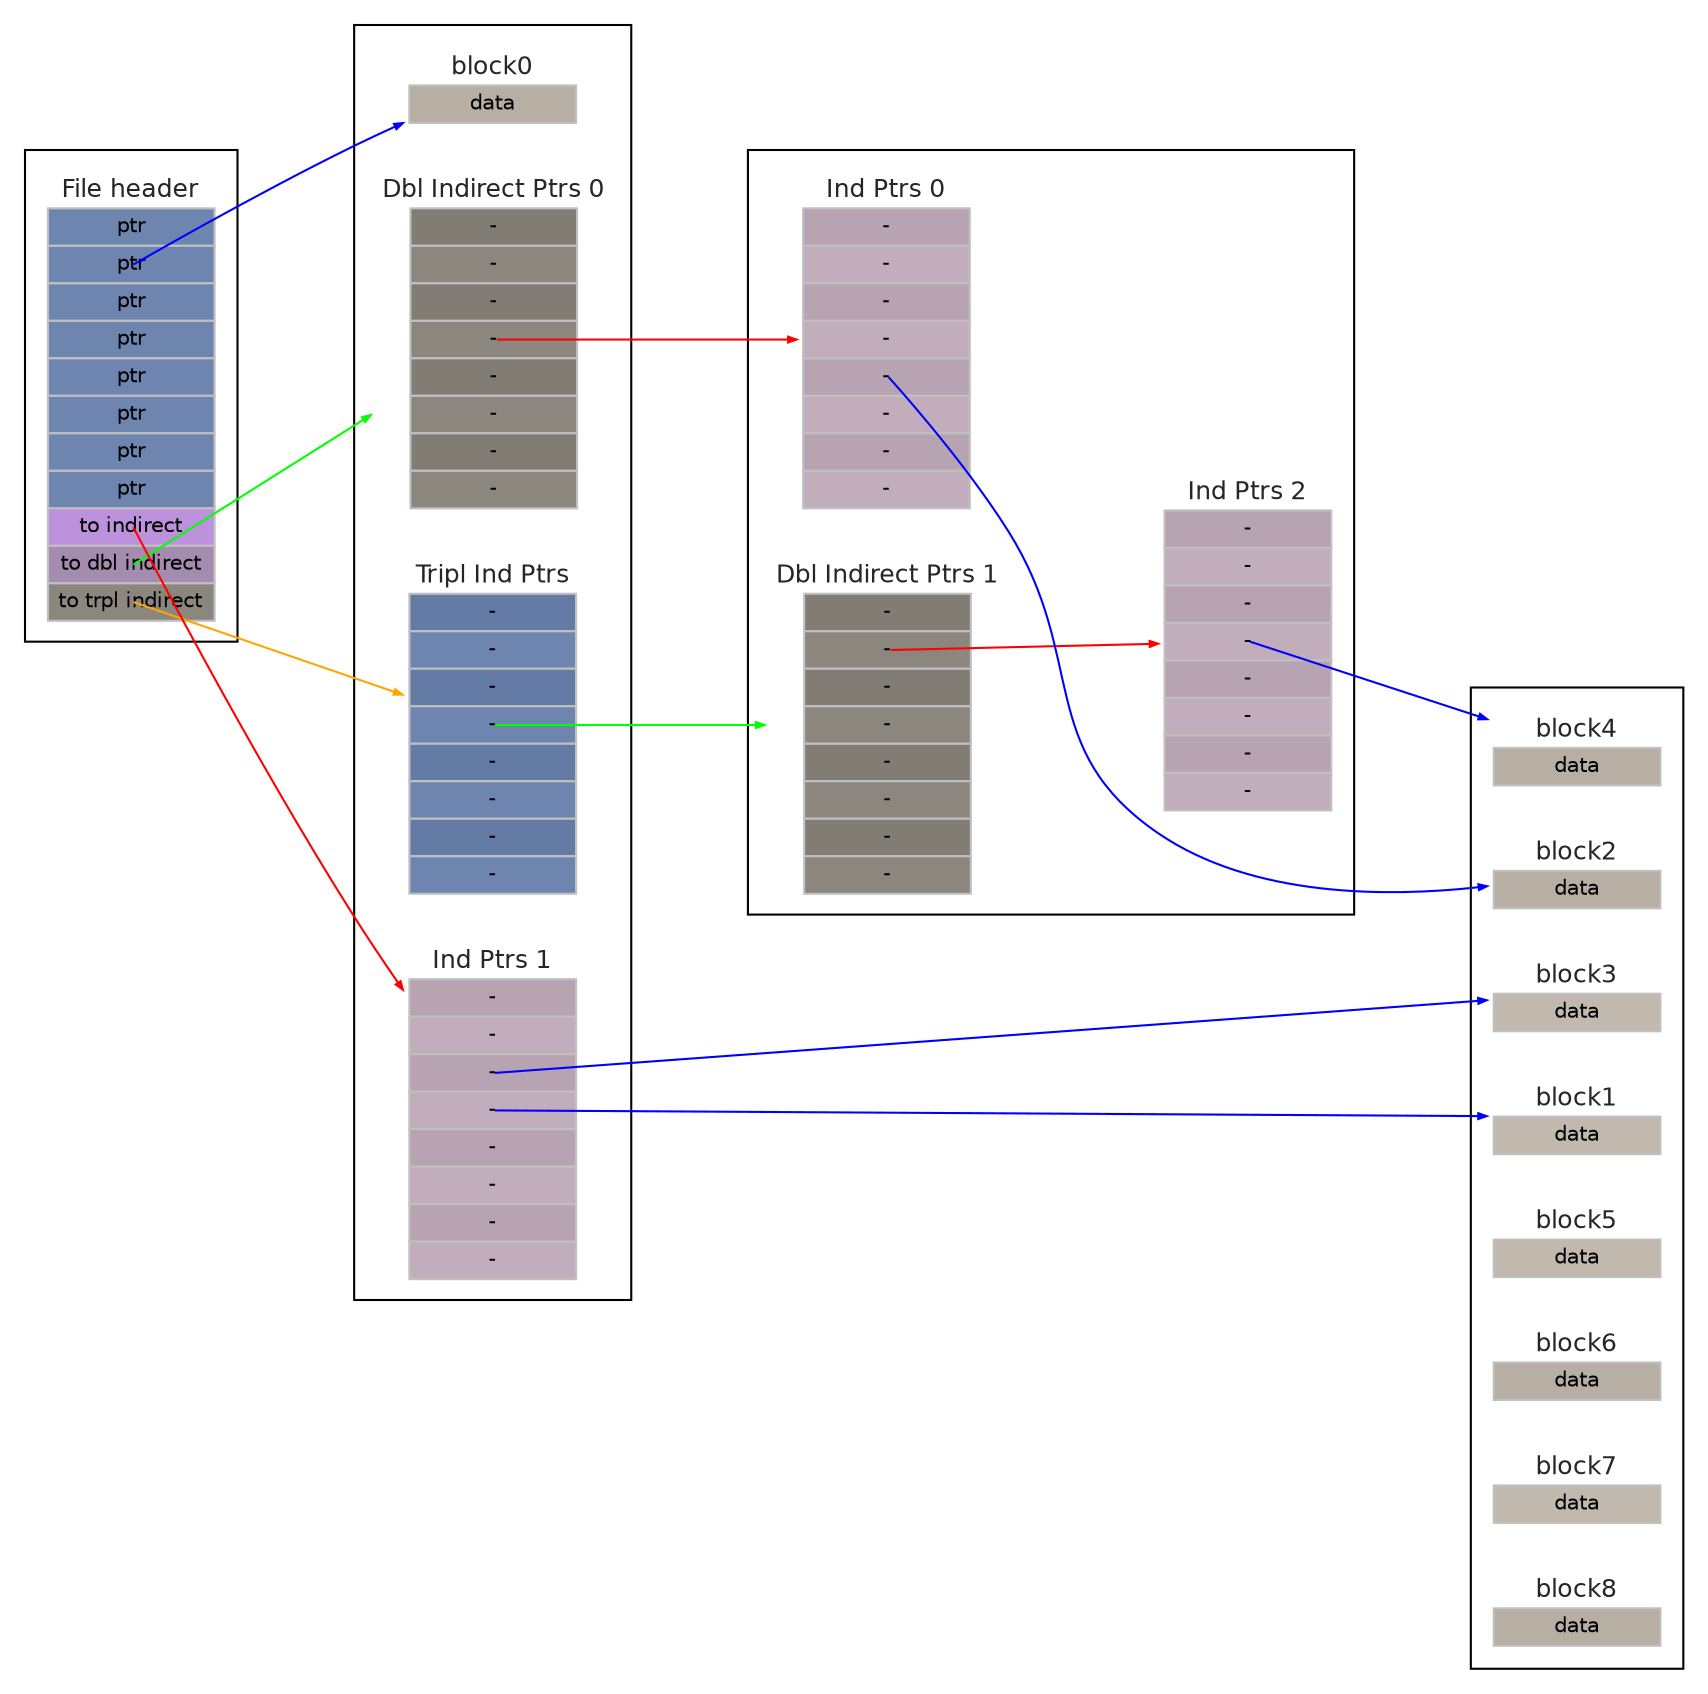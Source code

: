 digraph "memsim/diag/diagsample5" {
	graph [fontname=Helvetica rankdir=LR ranksep=1.0]
	node [fontname=Helvetica fontsize=8 margin="0.04 0.04" shape=none width=0.4]
	edge [arrowsize=0.4]
	top:9:c -> dbox0 [color=green headclip=true tailclip=false]
	top:10:c -> tbox0 [color=orange headclip=true tailclip=false]
	dbox1:1:c -> ibox2 [color=red headclip=true tailclip=false]
	tbox0:3:c -> dbox1 [color=green headclip=true tailclip=false]
	top:8:c -> ibox1 [color=red headclip=true tailclip=false]
	ibox0:4:c -> tiny2 [color=blue headclip=true tailclip=false]
	ibox1:3:c -> tiny1 [color=blue headclip=true tailclip=false]
	ibox1:2:c -> tiny3 [color=blue headclip=true tailclip=false]
	ibox2:3:c -> tiny4 [color=blue headclip=true tailclip=false]
	top:1:c -> tiny0 [color=blue headclip=true tailclip=false]
	dbox0:3:c -> ibox0 [color=red headclip=true tailclip=false]
	subgraph cluster_first {
		top [label=<<table border="0.1" cellborder="1" cellspacing="0"><TR><TD border="0.0" ><font face="helvetica" color="grey15" point-size="12">File header</font></TD></TR><tr><td align="text" color="grey" bgcolor="#6e85af" height="18" fixedsize="true" width="80" port="0"><font point-size="10">ptr</font></td></tr><tr><td align="text" color="grey" bgcolor="#6e85af" height="18" fixedsize="true" width="80" port="1"><font point-size="10">ptr</font></td></tr><tr><td align="text" color="grey" bgcolor="#6e85af" height="18" fixedsize="true" width="80" port="2"><font point-size="10">ptr</font></td></tr><tr><td align="text" color="grey" bgcolor="#6e85af" height="18" fixedsize="true" width="80" port="3"><font point-size="10">ptr</font></td></tr><tr><td align="text" color="grey" bgcolor="#6e85af" height="18" fixedsize="true" width="80" port="4"><font point-size="10">ptr</font></td></tr><tr><td align="text" color="grey" bgcolor="#6e85af" height="18" fixedsize="true" width="80" port="5"><font point-size="10">ptr</font></td></tr><tr><td align="text" color="grey" bgcolor="#6e85af" height="18" fixedsize="true" width="80" port="6"><font point-size="10">ptr</font></td></tr><tr><td align="text" color="grey" bgcolor="#6e85af" height="18" fixedsize="true" width="80" port="7"><font point-size="10">ptr</font></td></tr><tr><td align="text" color="grey" bgcolor="#bd92dd" height="18" fixedsize="true" width="80" port="8"><font point-size="10">to indirect</font></td></tr><tr><td align="text" color="grey" bgcolor="#a48cae" height="18" fixedsize="true" width="80" port="9"><font point-size="10">to dbl indirect</font></td></tr><tr><td align="text" color="grey" bgcolor="#8b867e" height="18" fixedsize="true" width="80" port="10"><font point-size="10">to trpl indirect</font></td></tr></table>>]
		rank=sink
	}
	subgraph cluster_second {
		ibox1 [label=<<table border="0.1" cellborder="1" cellspacing="0"><TR><TD border="0.0" ><font face="helvetica" color="grey15" point-size="12">Ind Ptrs 1</font></TD></TR><tr><td align="text" color="grey" bgcolor="#b8a3b2" height="18" fixedsize="true" width="80" port="0"><font point-size="10">-</font></td></tr><tr><td align="text" color="grey" bgcolor="#c2adbc" height="18" fixedsize="true" width="80" port="1"><font point-size="10">-</font></td></tr><tr><td align="text" color="grey" bgcolor="#b8a3b2" height="18" fixedsize="true" width="80" port="2"><font point-size="10">-</font></td></tr><tr><td align="text" color="grey" bgcolor="#c2adbc" height="18" fixedsize="true" width="80" port="3"><font point-size="10">-</font></td></tr><tr><td align="text" color="grey" bgcolor="#b8a3b2" height="18" fixedsize="true" width="80" port="4"><font point-size="10">-</font></td></tr><tr><td align="text" color="grey" bgcolor="#c2adbc" height="18" fixedsize="true" width="80" port="5"><font point-size="10">-</font></td></tr><tr><td align="text" color="grey" bgcolor="#b8a3b2" height="18" fixedsize="true" width="80" port="6"><font point-size="10">-</font></td></tr><tr><td align="text" color="grey" bgcolor="#c2adbc" height="18" fixedsize="true" width="80" port="7"><font point-size="10">-</font></td></tr></table>>]
		dbox0 [label=<<table border="0.1" cellborder="1" cellspacing="0"><TR><TD border="0.0" ><font face="helvetica" color="grey15" point-size="12">Dbl Indirect Ptrs 0</font></TD></TR><tr><td align="text" color="grey" bgcolor="#817c74" height="18" fixedsize="true" width="80" port="0"><font point-size="10">-</font></td></tr><tr><td align="text" color="grey" bgcolor="#8b867e" height="18" fixedsize="true" width="80" port="1"><font point-size="10">-</font></td></tr><tr><td align="text" color="grey" bgcolor="#817c74" height="18" fixedsize="true" width="80" port="2"><font point-size="10">-</font></td></tr><tr><td align="text" color="grey" bgcolor="#8b867e" height="18" fixedsize="true" width="80" port="3"><font point-size="10">-</font></td></tr><tr><td align="text" color="grey" bgcolor="#817c74" height="18" fixedsize="true" width="80" port="4"><font point-size="10">-</font></td></tr><tr><td align="text" color="grey" bgcolor="#8b867e" height="18" fixedsize="true" width="80" port="5"><font point-size="10">-</font></td></tr><tr><td align="text" color="grey" bgcolor="#817c74" height="18" fixedsize="true" width="80" port="6"><font point-size="10">-</font></td></tr><tr><td align="text" color="grey" bgcolor="#8b867e" height="18" fixedsize="true" width="80" port="7"><font point-size="10">-</font></td></tr></table>>]
		tbox0 [label=<<table border="0.1" cellborder="1" cellspacing="0"><TR><TD border="0.0" ><font face="helvetica" color="grey15" point-size="12">Tripl Ind Ptrs</font></TD></TR><tr><td align="text" color="grey" bgcolor="#647ba5" height="18" fixedsize="true" width="80" port="0"><font point-size="10">-</font></td></tr><tr><td align="text" color="grey" bgcolor="#6e85af" height="18" fixedsize="true" width="80" port="1"><font point-size="10">-</font></td></tr><tr><td align="text" color="grey" bgcolor="#647ba5" height="18" fixedsize="true" width="80" port="2"><font point-size="10">-</font></td></tr><tr><td align="text" color="grey" bgcolor="#6e85af" height="18" fixedsize="true" width="80" port="3"><font point-size="10">-</font></td></tr><tr><td align="text" color="grey" bgcolor="#647ba5" height="18" fixedsize="true" width="80" port="4"><font point-size="10">-</font></td></tr><tr><td align="text" color="grey" bgcolor="#6e85af" height="18" fixedsize="true" width="80" port="5"><font point-size="10">-</font></td></tr><tr><td align="text" color="grey" bgcolor="#647ba5" height="18" fixedsize="true" width="80" port="6"><font point-size="10">-</font></td></tr><tr><td align="text" color="grey" bgcolor="#6e85af" height="18" fixedsize="true" width="80" port="7"><font point-size="10">-</font></td></tr></table>>]
		tiny0 [label=<<table border="0.1" cellborder="1" cellspacing="0"><TR><TD border="0.0" ><font face="helvetica" color="grey15" point-size="12">block0</font></TD></TR><tr><td align="text" color="grey" bgcolor="#b7aea4" height="18" fixedsize="true" width="80" port="only"><font point-size="10">data</font></td></tr></table>>]
		rank=same
	}
	subgraph cluster_third {
		ibox0 [label=<<table border="0.1" cellborder="1" cellspacing="0"><TR><TD border="0.0" ><font face="helvetica" color="grey15" point-size="12">Ind Ptrs 0</font></TD></TR><tr><td align="text" color="grey" bgcolor="#b8a3b2" height="18" fixedsize="true" width="80" port="0"><font point-size="10">-</font></td></tr><tr><td align="text" color="grey" bgcolor="#c2adbc" height="18" fixedsize="true" width="80" port="1"><font point-size="10">-</font></td></tr><tr><td align="text" color="grey" bgcolor="#b8a3b2" height="18" fixedsize="true" width="80" port="2"><font point-size="10">-</font></td></tr><tr><td align="text" color="grey" bgcolor="#c2adbc" height="18" fixedsize="true" width="80" port="3"><font point-size="10">-</font></td></tr><tr><td align="text" color="grey" bgcolor="#b8a3b2" height="18" fixedsize="true" width="80" port="4"><font point-size="10">-</font></td></tr><tr><td align="text" color="grey" bgcolor="#c2adbc" height="18" fixedsize="true" width="80" port="5"><font point-size="10">-</font></td></tr><tr><td align="text" color="grey" bgcolor="#b8a3b2" height="18" fixedsize="true" width="80" port="6"><font point-size="10">-</font></td></tr><tr><td align="text" color="grey" bgcolor="#c2adbc" height="18" fixedsize="true" width="80" port="7"><font point-size="10">-</font></td></tr></table>>]
		ibox2 [label=<<table border="0.1" cellborder="1" cellspacing="0"><TR><TD border="0.0" ><font face="helvetica" color="grey15" point-size="12">Ind Ptrs 2</font></TD></TR><tr><td align="text" color="grey" bgcolor="#b8a3b2" height="18" fixedsize="true" width="80" port="0"><font point-size="10">-</font></td></tr><tr><td align="text" color="grey" bgcolor="#c2adbc" height="18" fixedsize="true" width="80" port="1"><font point-size="10">-</font></td></tr><tr><td align="text" color="grey" bgcolor="#b8a3b2" height="18" fixedsize="true" width="80" port="2"><font point-size="10">-</font></td></tr><tr><td align="text" color="grey" bgcolor="#c2adbc" height="18" fixedsize="true" width="80" port="3"><font point-size="10">-</font></td></tr><tr><td align="text" color="grey" bgcolor="#b8a3b2" height="18" fixedsize="true" width="80" port="4"><font point-size="10">-</font></td></tr><tr><td align="text" color="grey" bgcolor="#c2adbc" height="18" fixedsize="true" width="80" port="5"><font point-size="10">-</font></td></tr><tr><td align="text" color="grey" bgcolor="#b8a3b2" height="18" fixedsize="true" width="80" port="6"><font point-size="10">-</font></td></tr><tr><td align="text" color="grey" bgcolor="#c2adbc" height="18" fixedsize="true" width="80" port="7"><font point-size="10">-</font></td></tr></table>>]
		dbox1 [label=<<table border="0.1" cellborder="1" cellspacing="0"><TR><TD border="0.0" ><font face="helvetica" color="grey15" point-size="12">Dbl Indirect Ptrs 1</font></TD></TR><tr><td align="text" color="grey" bgcolor="#817c74" height="18" fixedsize="true" width="80" port="0"><font point-size="10">-</font></td></tr><tr><td align="text" color="grey" bgcolor="#8b867e" height="18" fixedsize="true" width="80" port="1"><font point-size="10">-</font></td></tr><tr><td align="text" color="grey" bgcolor="#817c74" height="18" fixedsize="true" width="80" port="2"><font point-size="10">-</font></td></tr><tr><td align="text" color="grey" bgcolor="#8b867e" height="18" fixedsize="true" width="80" port="3"><font point-size="10">-</font></td></tr><tr><td align="text" color="grey" bgcolor="#817c74" height="18" fixedsize="true" width="80" port="4"><font point-size="10">-</font></td></tr><tr><td align="text" color="grey" bgcolor="#8b867e" height="18" fixedsize="true" width="80" port="5"><font point-size="10">-</font></td></tr><tr><td align="text" color="grey" bgcolor="#817c74" height="18" fixedsize="true" width="80" port="6"><font point-size="10">-</font></td></tr><tr><td align="text" color="grey" bgcolor="#8b867e" height="18" fixedsize="true" width="80" port="7"><font point-size="10">-</font></td></tr></table>>]
		rank=same
	}
	subgraph cluster_fourth {
		tiny0 [label=<<table border="0.1" cellborder="1" cellspacing="0"><TR><TD border="0.0" ><font face="helvetica" color="grey15" point-size="12">block0</font></TD></TR><tr><td align="text" color="grey" bgcolor="#b7aea4" height="18" fixedsize="true" width="80" port="only"><font point-size="10">data</font></td></tr></table>>]
		tiny1 [label=<<table border="0.1" cellborder="1" cellspacing="0"><TR><TD border="0.0" ><font face="helvetica" color="grey15" point-size="12">block1</font></TD></TR><tr><td align="text" color="grey" bgcolor="#c1b8ae" height="18" fixedsize="true" width="80" port="only"><font point-size="10">data</font></td></tr></table>>]
		tiny2 [label=<<table border="0.1" cellborder="1" cellspacing="0"><TR><TD border="0.0" ><font face="helvetica" color="grey15" point-size="12">block2</font></TD></TR><tr><td align="text" color="grey" bgcolor="#b7aea4" height="18" fixedsize="true" width="80" port="only"><font point-size="10">data</font></td></tr></table>>]
		tiny3 [label=<<table border="0.1" cellborder="1" cellspacing="0"><TR><TD border="0.0" ><font face="helvetica" color="grey15" point-size="12">block3</font></TD></TR><tr><td align="text" color="grey" bgcolor="#c1b8ae" height="18" fixedsize="true" width="80" port="only"><font point-size="10">data</font></td></tr></table>>]
		tiny4 [label=<<table border="0.1" cellborder="1" cellspacing="0"><TR><TD border="0.0" ><font face="helvetica" color="grey15" point-size="12">block4</font></TD></TR><tr><td align="text" color="grey" bgcolor="#b7aea4" height="18" fixedsize="true" width="80" port="only"><font point-size="10">data</font></td></tr></table>>]
		tiny5 [label=<<table border="0.1" cellborder="1" cellspacing="0"><TR><TD border="0.0" ><font face="helvetica" color="grey15" point-size="12">block5</font></TD></TR><tr><td align="text" color="grey" bgcolor="#c1b8ae" height="18" fixedsize="true" width="80" port="only"><font point-size="10">data</font></td></tr></table>>]
		tiny6 [label=<<table border="0.1" cellborder="1" cellspacing="0"><TR><TD border="0.0" ><font face="helvetica" color="grey15" point-size="12">block6</font></TD></TR><tr><td align="text" color="grey" bgcolor="#b7aea4" height="18" fixedsize="true" width="80" port="only"><font point-size="10">data</font></td></tr></table>>]
		tiny7 [label=<<table border="0.1" cellborder="1" cellspacing="0"><TR><TD border="0.0" ><font face="helvetica" color="grey15" point-size="12">block7</font></TD></TR><tr><td align="text" color="grey" bgcolor="#c1b8ae" height="18" fixedsize="true" width="80" port="only"><font point-size="10">data</font></td></tr></table>>]
		tiny8 [label=<<table border="0.1" cellborder="1" cellspacing="0"><TR><TD border="0.0" ><font face="helvetica" color="grey15" point-size="12">block8</font></TD></TR><tr><td align="text" color="grey" bgcolor="#b7aea4" height="18" fixedsize="true" width="80" port="only"><font point-size="10">data</font></td></tr></table>>]
		rank=min
	}
	subgraph cluster_fifth {
		rank=source
	}
}
